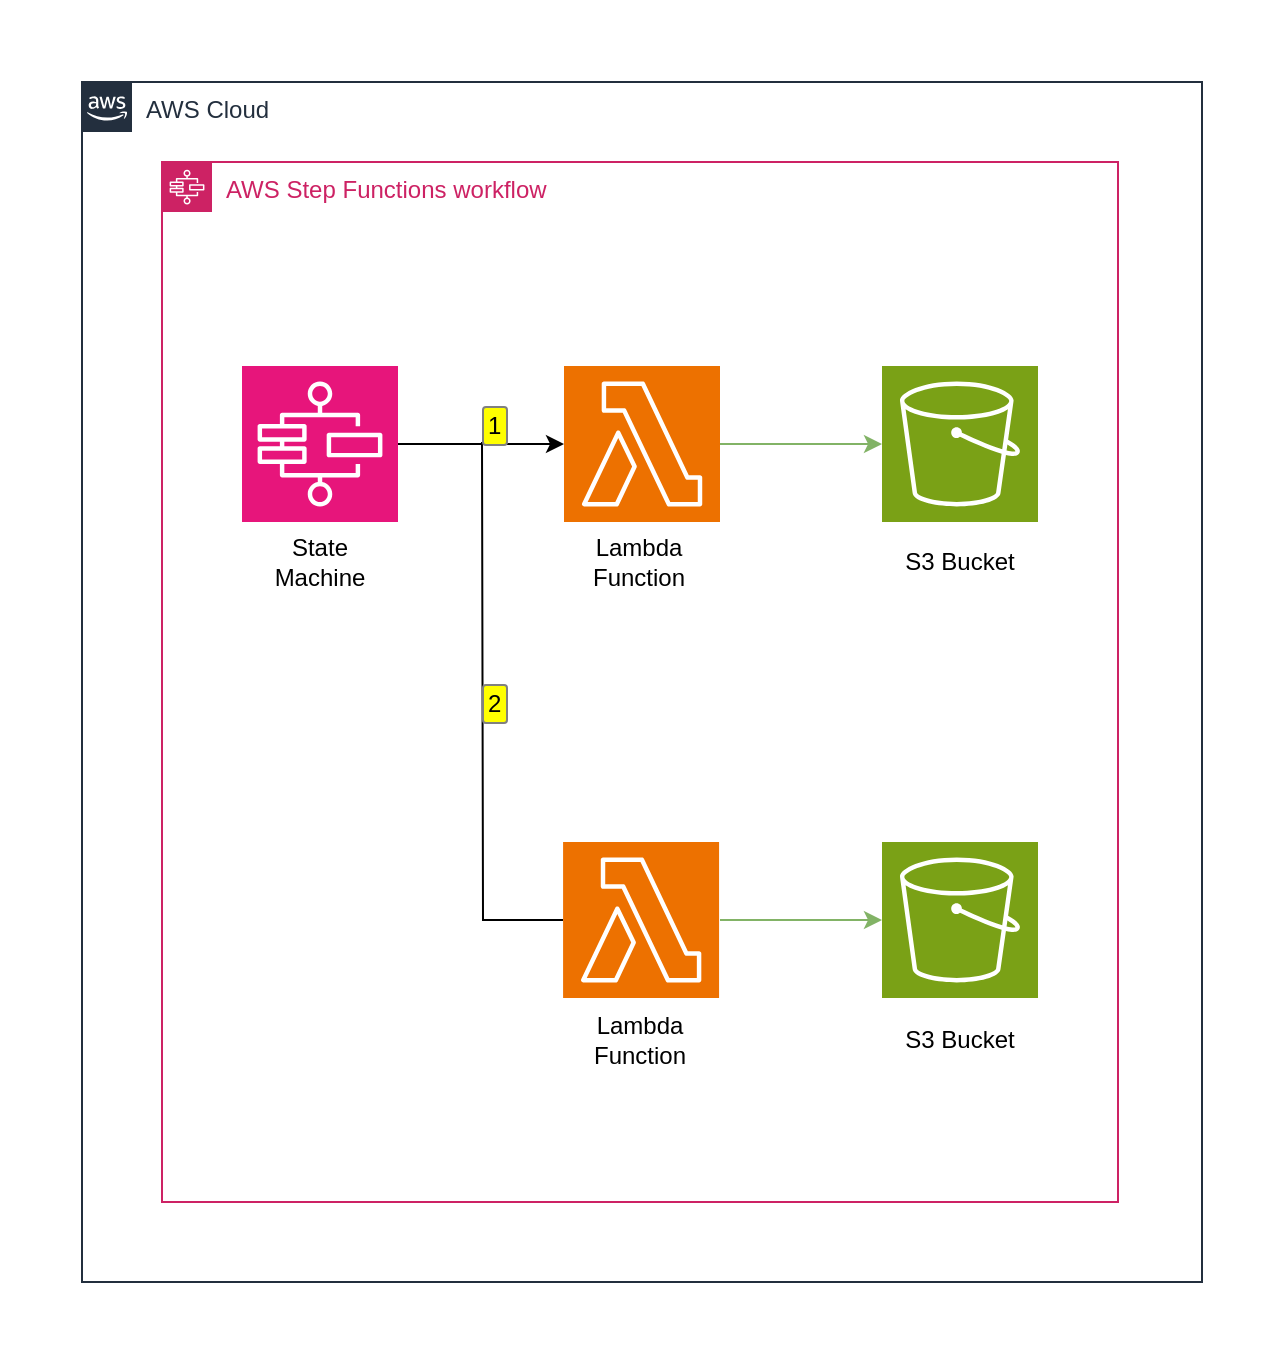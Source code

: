 <mxfile version="24.2.1" type="github">
  <diagram name="Page-1" id="xPA34kOLngdErvl6GcsT">
    <mxGraphModel dx="1434" dy="738" grid="1" gridSize="10" guides="1" tooltips="1" connect="1" arrows="1" fold="1" page="1" pageScale="1" pageWidth="827" pageHeight="1169" math="0" shadow="0">
      <root>
        <mxCell id="0" />
        <mxCell id="1" parent="0" />
        <mxCell id="Revf6ZD0aTNOWaisv4Qf-1" value="AWS Cloud" style="points=[[0,0],[0.25,0],[0.5,0],[0.75,0],[1,0],[1,0.25],[1,0.5],[1,0.75],[1,1],[0.75,1],[0.5,1],[0.25,1],[0,1],[0,0.75],[0,0.5],[0,0.25]];outlineConnect=0;gradientColor=none;html=1;whiteSpace=wrap;fontSize=12;fontStyle=0;container=1;pointerEvents=0;collapsible=0;recursiveResize=0;shape=mxgraph.aws4.group;grIcon=mxgraph.aws4.group_aws_cloud_alt;strokeColor=#232F3E;fillColor=none;verticalAlign=top;align=left;spacingLeft=30;fontColor=#232F3E;dashed=0;" vertex="1" parent="1">
          <mxGeometry x="40" y="40" width="560" height="600" as="geometry" />
        </mxCell>
        <mxCell id="Revf6ZD0aTNOWaisv4Qf-2" value="S3 Bucket" style="text;html=1;strokeColor=none;fillColor=none;align=center;verticalAlign=middle;whiteSpace=wrap;rounded=0;" vertex="1" parent="Revf6ZD0aTNOWaisv4Qf-1">
          <mxGeometry x="400" y="220" width="78" height="40" as="geometry" />
        </mxCell>
        <mxCell id="Revf6ZD0aTNOWaisv4Qf-3" value="AWS Step Functions workflow" style="points=[[0,0],[0.25,0],[0.5,0],[0.75,0],[1,0],[1,0.25],[1,0.5],[1,0.75],[1,1],[0.75,1],[0.5,1],[0.25,1],[0,1],[0,0.75],[0,0.5],[0,0.25]];outlineConnect=0;gradientColor=none;html=1;whiteSpace=wrap;fontSize=12;fontStyle=0;container=1;pointerEvents=0;collapsible=0;recursiveResize=0;shape=mxgraph.aws4.group;grIcon=mxgraph.aws4.group_aws_step_functions_workflow;strokeColor=#CD2264;fillColor=none;verticalAlign=top;align=left;spacingLeft=30;fontColor=#CD2264;dashed=0;" vertex="1" parent="Revf6ZD0aTNOWaisv4Qf-1">
          <mxGeometry x="40" y="40" width="478" height="520" as="geometry" />
        </mxCell>
        <mxCell id="Revf6ZD0aTNOWaisv4Qf-4" value="" style="sketch=0;points=[[0,0,0],[0.25,0,0],[0.5,0,0],[0.75,0,0],[1,0,0],[0,1,0],[0.25,1,0],[0.5,1,0],[0.75,1,0],[1,1,0],[0,0.25,0],[0,0.5,0],[0,0.75,0],[1,0.25,0],[1,0.5,0],[1,0.75,0]];outlineConnect=0;fontColor=#232F3E;fillColor=#ED7100;strokeColor=#ffffff;dashed=0;verticalLabelPosition=bottom;verticalAlign=top;align=center;html=1;fontSize=12;fontStyle=0;aspect=fixed;shape=mxgraph.aws4.resourceIcon;resIcon=mxgraph.aws4.lambda;" vertex="1" parent="Revf6ZD0aTNOWaisv4Qf-3">
          <mxGeometry x="201" y="102" width="78" height="78" as="geometry" />
        </mxCell>
        <mxCell id="Revf6ZD0aTNOWaisv4Qf-5" value="" style="sketch=0;points=[[0,0,0],[0.25,0,0],[0.5,0,0],[0.75,0,0],[1,0,0],[0,1,0],[0.25,1,0],[0.5,1,0],[0.75,1,0],[1,1,0],[0,0.25,0],[0,0.5,0],[0,0.75,0],[1,0.25,0],[1,0.5,0],[1,0.75,0]];outlineConnect=0;fontColor=#232F3E;fillColor=#7AA116;strokeColor=#ffffff;dashed=0;verticalLabelPosition=bottom;verticalAlign=top;align=center;html=1;fontSize=12;fontStyle=0;aspect=fixed;shape=mxgraph.aws4.resourceIcon;resIcon=mxgraph.aws4.s3;" vertex="1" parent="Revf6ZD0aTNOWaisv4Qf-3">
          <mxGeometry x="360" y="340" width="78" height="78" as="geometry" />
        </mxCell>
        <mxCell id="Revf6ZD0aTNOWaisv4Qf-6" value="Lambda Function" style="text;html=1;strokeColor=none;fillColor=none;align=center;verticalAlign=middle;whiteSpace=wrap;rounded=0;" vertex="1" parent="Revf6ZD0aTNOWaisv4Qf-3">
          <mxGeometry x="200.46" y="180" width="77.08" height="40" as="geometry" />
        </mxCell>
        <mxCell id="Revf6ZD0aTNOWaisv4Qf-7" style="edgeStyle=orthogonalEdgeStyle;rounded=0;orthogonalLoop=1;jettySize=auto;html=1;exitX=0;exitY=0.5;exitDx=0;exitDy=0;exitPerimeter=0;endArrow=none;endFill=0;enumerate=1;enumerateValue=2;" edge="1" parent="Revf6ZD0aTNOWaisv4Qf-3" source="Revf6ZD0aTNOWaisv4Qf-8">
          <mxGeometry relative="1" as="geometry">
            <mxPoint x="160" y="140" as="targetPoint" />
          </mxGeometry>
        </mxCell>
        <mxCell id="Revf6ZD0aTNOWaisv4Qf-8" value="" style="sketch=0;points=[[0,0,0],[0.25,0,0],[0.5,0,0],[0.75,0,0],[1,0,0],[0,1,0],[0.25,1,0],[0.5,1,0],[0.75,1,0],[1,1,0],[0,0.25,0],[0,0.5,0],[0,0.75,0],[1,0.25,0],[1,0.5,0],[1,0.75,0]];outlineConnect=0;fontColor=#232F3E;fillColor=#ED7100;strokeColor=#ffffff;dashed=0;verticalLabelPosition=bottom;verticalAlign=top;align=center;html=1;fontSize=12;fontStyle=0;aspect=fixed;shape=mxgraph.aws4.resourceIcon;resIcon=mxgraph.aws4.lambda;" vertex="1" parent="Revf6ZD0aTNOWaisv4Qf-3">
          <mxGeometry x="200.54" y="340" width="78" height="78" as="geometry" />
        </mxCell>
        <mxCell id="Revf6ZD0aTNOWaisv4Qf-9" value="" style="edgeStyle=orthogonalEdgeStyle;rounded=0;orthogonalLoop=1;jettySize=auto;html=1;enumerate=1;enumerateValue=1;" edge="1" parent="Revf6ZD0aTNOWaisv4Qf-3" source="Revf6ZD0aTNOWaisv4Qf-10" target="Revf6ZD0aTNOWaisv4Qf-4">
          <mxGeometry relative="1" as="geometry" />
        </mxCell>
        <mxCell id="Revf6ZD0aTNOWaisv4Qf-10" value="" style="sketch=0;points=[[0,0,0],[0.25,0,0],[0.5,0,0],[0.75,0,0],[1,0,0],[0,1,0],[0.25,1,0],[0.5,1,0],[0.75,1,0],[1,1,0],[0,0.25,0],[0,0.5,0],[0,0.75,0],[1,0.25,0],[1,0.5,0],[1,0.75,0]];outlineConnect=0;fontColor=#232F3E;fillColor=#E7157B;strokeColor=#ffffff;dashed=0;verticalLabelPosition=bottom;verticalAlign=top;align=center;html=1;fontSize=12;fontStyle=0;aspect=fixed;shape=mxgraph.aws4.resourceIcon;resIcon=mxgraph.aws4.step_functions;" vertex="1" parent="Revf6ZD0aTNOWaisv4Qf-3">
          <mxGeometry x="40" y="102" width="78" height="78" as="geometry" />
        </mxCell>
        <mxCell id="Revf6ZD0aTNOWaisv4Qf-11" style="edgeStyle=orthogonalEdgeStyle;rounded=0;orthogonalLoop=1;jettySize=auto;html=1;entryX=0;entryY=0.5;entryDx=0;entryDy=0;entryPerimeter=0;fillColor=#d5e8d4;strokeColor=#82b366;enumerate=0;" edge="1" parent="Revf6ZD0aTNOWaisv4Qf-3" target="Revf6ZD0aTNOWaisv4Qf-5">
          <mxGeometry relative="1" as="geometry">
            <mxPoint x="279" y="379" as="sourcePoint" />
            <Array as="points">
              <mxPoint x="279" y="379" />
            </Array>
          </mxGeometry>
        </mxCell>
        <mxCell id="Revf6ZD0aTNOWaisv4Qf-12" value="State&lt;br&gt;Machine" style="text;html=1;strokeColor=none;fillColor=none;align=center;verticalAlign=middle;whiteSpace=wrap;rounded=0;" vertex="1" parent="Revf6ZD0aTNOWaisv4Qf-3">
          <mxGeometry x="40" y="180" width="78" height="40" as="geometry" />
        </mxCell>
        <mxCell id="Revf6ZD0aTNOWaisv4Qf-13" value="" style="sketch=0;points=[[0,0,0],[0.25,0,0],[0.5,0,0],[0.75,0,0],[1,0,0],[0,1,0],[0.25,1,0],[0.5,1,0],[0.75,1,0],[1,1,0],[0,0.25,0],[0,0.5,0],[0,0.75,0],[1,0.25,0],[1,0.5,0],[1,0.75,0]];outlineConnect=0;fontColor=#232F3E;fillColor=#7AA116;strokeColor=#ffffff;dashed=0;verticalLabelPosition=bottom;verticalAlign=top;align=center;html=1;fontSize=12;fontStyle=0;aspect=fixed;shape=mxgraph.aws4.resourceIcon;resIcon=mxgraph.aws4.s3;" vertex="1" parent="Revf6ZD0aTNOWaisv4Qf-3">
          <mxGeometry x="360" y="102" width="78" height="78" as="geometry" />
        </mxCell>
        <mxCell id="Revf6ZD0aTNOWaisv4Qf-14" style="edgeStyle=orthogonalEdgeStyle;rounded=0;orthogonalLoop=1;jettySize=auto;html=1;fillColor=#d5e8d4;strokeColor=#82b366;enumerate=0;" edge="1" parent="Revf6ZD0aTNOWaisv4Qf-3" target="Revf6ZD0aTNOWaisv4Qf-13">
          <mxGeometry relative="1" as="geometry">
            <mxPoint x="279" y="141" as="sourcePoint" />
            <Array as="points">
              <mxPoint x="279" y="141" />
            </Array>
          </mxGeometry>
        </mxCell>
        <mxCell id="Revf6ZD0aTNOWaisv4Qf-15" value="S3 Bucket" style="text;html=1;strokeColor=none;fillColor=none;align=center;verticalAlign=middle;whiteSpace=wrap;rounded=0;" vertex="1" parent="1">
          <mxGeometry x="440" y="499" width="78" height="40" as="geometry" />
        </mxCell>
        <mxCell id="Revf6ZD0aTNOWaisv4Qf-16" value="Lambda Function" style="text;html=1;strokeColor=none;fillColor=none;align=center;verticalAlign=middle;whiteSpace=wrap;rounded=0;" vertex="1" parent="1">
          <mxGeometry x="280" y="499" width="78" height="40" as="geometry" />
        </mxCell>
        <mxCell id="Revf6ZD0aTNOWaisv4Qf-17" value="" style="rounded=0;whiteSpace=wrap;html=1;dashed=1;fillColor=none;strokeColor=#FFFFFF;" vertex="1" parent="1">
          <mxGeometry width="640" height="680" as="geometry" />
        </mxCell>
      </root>
    </mxGraphModel>
  </diagram>
</mxfile>
